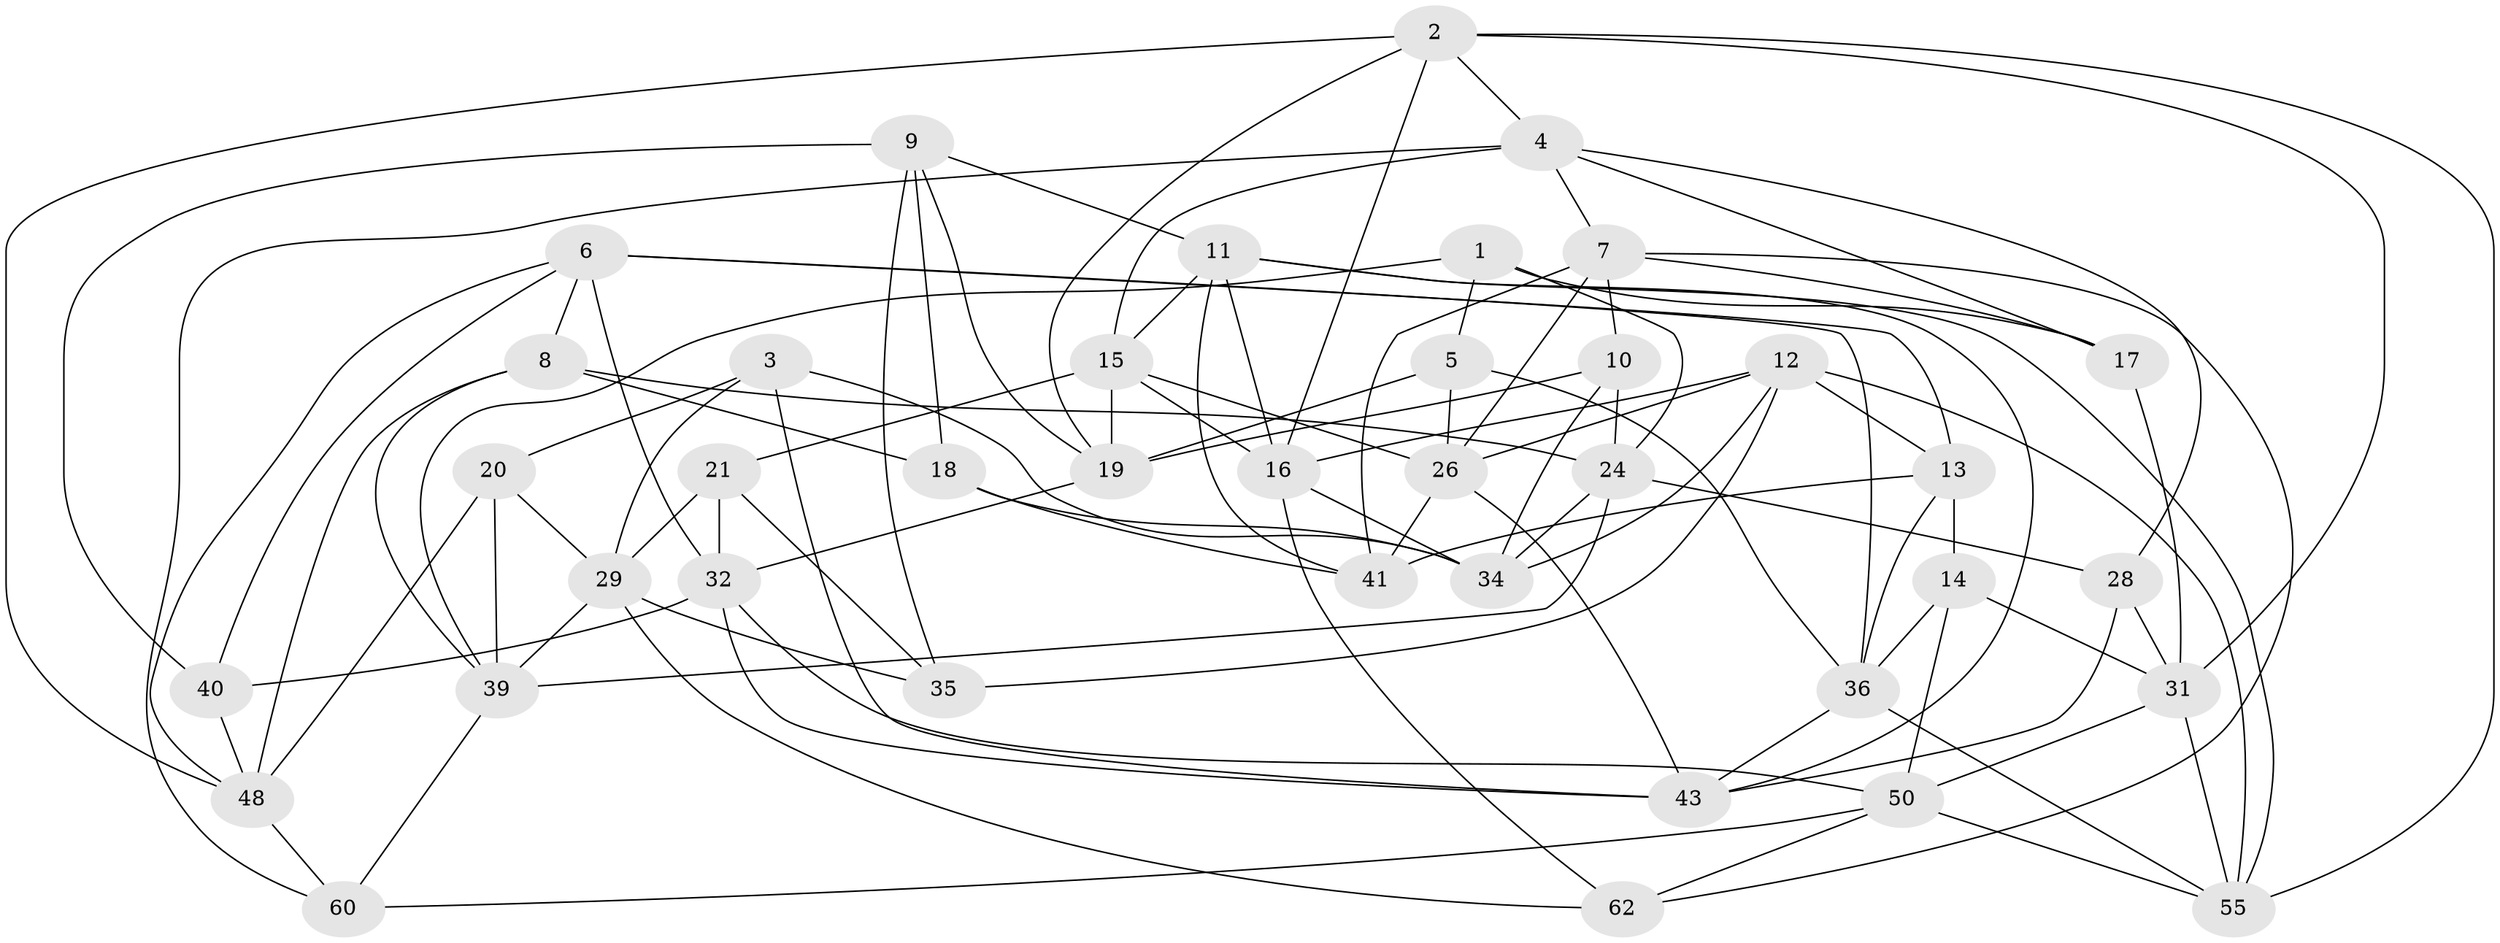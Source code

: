 // Generated by graph-tools (version 1.1) at 2025/24/03/03/25 07:24:25]
// undirected, 39 vertices, 101 edges
graph export_dot {
graph [start="1"]
  node [color=gray90,style=filled];
  1;
  2 [super="+37"];
  3;
  4 [super="+49"];
  5;
  6 [super="+23"];
  7 [super="+56"];
  8 [super="+59"];
  9 [super="+64"];
  10;
  11 [super="+44"];
  12 [super="+58"];
  13 [super="+25"];
  14;
  15 [super="+33"];
  16 [super="+22"];
  17;
  18 [super="+63"];
  19 [super="+27"];
  20;
  21;
  24 [super="+30"];
  26 [super="+51"];
  28;
  29 [super="+54"];
  31 [super="+47"];
  32 [super="+45"];
  34 [super="+38"];
  35;
  36 [super="+46"];
  39 [super="+53"];
  40;
  41 [super="+42"];
  43 [super="+57"];
  48 [super="+52"];
  50 [super="+65"];
  55 [super="+61"];
  60;
  62;
  1 -- 39;
  1 -- 17;
  1 -- 5;
  1 -- 24;
  2 -- 4;
  2 -- 31;
  2 -- 55;
  2 -- 16;
  2 -- 48;
  2 -- 19;
  3 -- 20;
  3 -- 43;
  3 -- 34;
  3 -- 29;
  4 -- 17;
  4 -- 28;
  4 -- 60;
  4 -- 15;
  4 -- 7;
  5 -- 36;
  5 -- 26;
  5 -- 19;
  6 -- 32;
  6 -- 40;
  6 -- 48;
  6 -- 36;
  6 -- 13;
  6 -- 8;
  7 -- 62;
  7 -- 10;
  7 -- 41;
  7 -- 17;
  7 -- 26;
  8 -- 24;
  8 -- 18 [weight=2];
  8 -- 39;
  8 -- 48;
  9 -- 19;
  9 -- 40;
  9 -- 18 [weight=2];
  9 -- 11;
  9 -- 35;
  10 -- 34;
  10 -- 19;
  10 -- 24;
  11 -- 15;
  11 -- 16;
  11 -- 43;
  11 -- 55;
  11 -- 41;
  12 -- 55;
  12 -- 13;
  12 -- 26;
  12 -- 16;
  12 -- 34;
  12 -- 35;
  13 -- 14;
  13 -- 41 [weight=2];
  13 -- 36;
  14 -- 36;
  14 -- 50;
  14 -- 31;
  15 -- 19;
  15 -- 26;
  15 -- 16;
  15 -- 21;
  16 -- 62;
  16 -- 34;
  17 -- 31;
  18 -- 34;
  18 -- 41;
  19 -- 32;
  20 -- 29;
  20 -- 39;
  20 -- 48;
  21 -- 35;
  21 -- 29;
  21 -- 32;
  24 -- 34;
  24 -- 28;
  24 -- 39;
  26 -- 41;
  26 -- 43;
  28 -- 43;
  28 -- 31;
  29 -- 62;
  29 -- 35;
  29 -- 39;
  31 -- 50;
  31 -- 55;
  32 -- 50;
  32 -- 40;
  32 -- 43;
  36 -- 43;
  36 -- 55;
  39 -- 60;
  40 -- 48;
  48 -- 60;
  50 -- 55;
  50 -- 62;
  50 -- 60;
}
